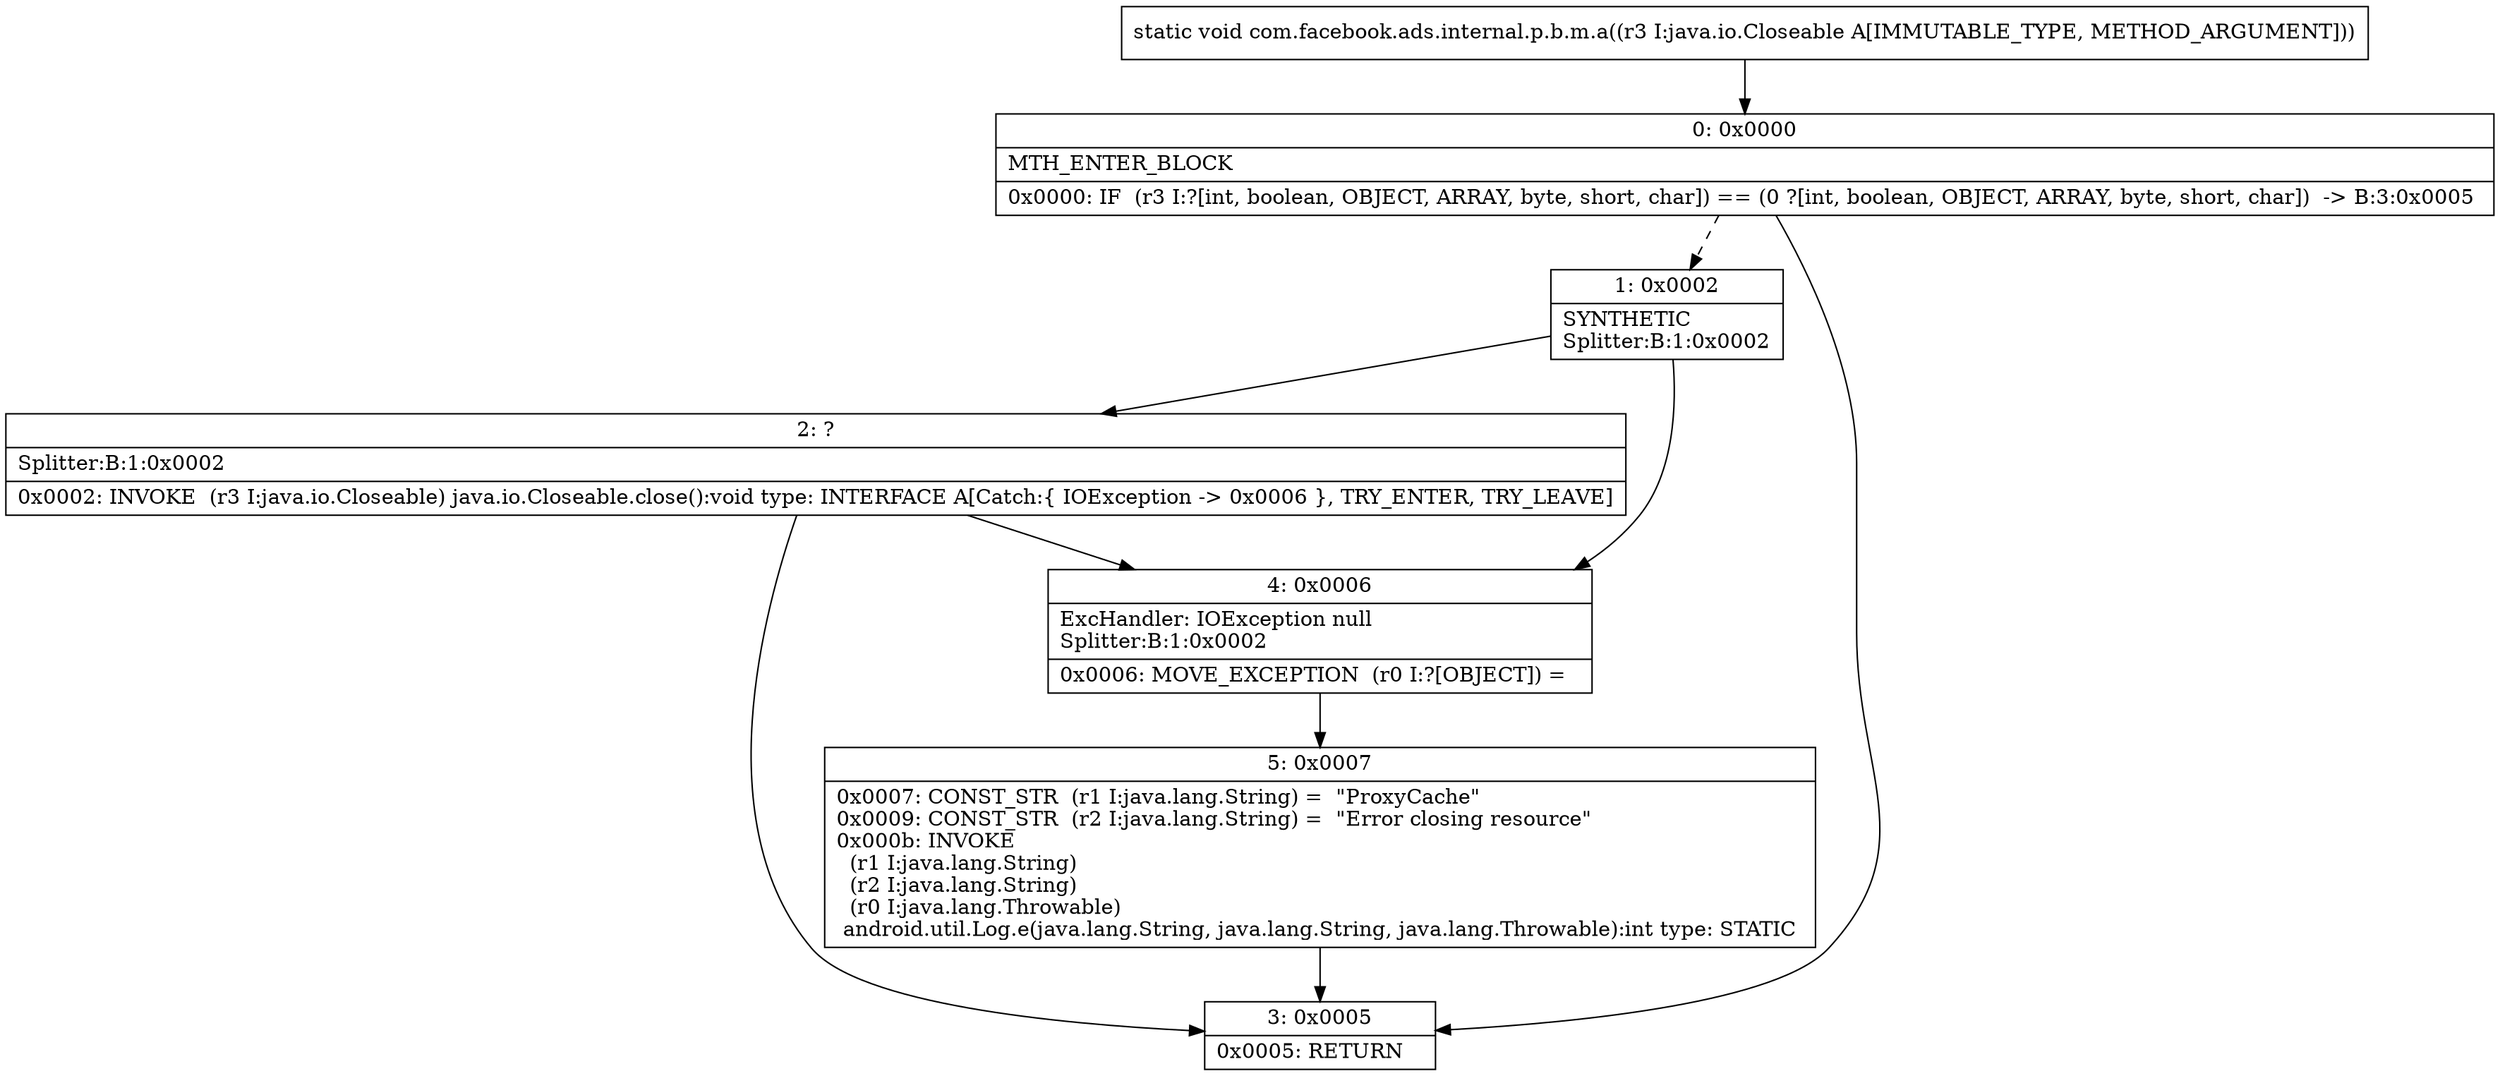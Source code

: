 digraph "CFG forcom.facebook.ads.internal.p.b.m.a(Ljava\/io\/Closeable;)V" {
Node_0 [shape=record,label="{0\:\ 0x0000|MTH_ENTER_BLOCK\l|0x0000: IF  (r3 I:?[int, boolean, OBJECT, ARRAY, byte, short, char]) == (0 ?[int, boolean, OBJECT, ARRAY, byte, short, char])  \-\> B:3:0x0005 \l}"];
Node_1 [shape=record,label="{1\:\ 0x0002|SYNTHETIC\lSplitter:B:1:0x0002\l}"];
Node_2 [shape=record,label="{2\:\ ?|Splitter:B:1:0x0002\l|0x0002: INVOKE  (r3 I:java.io.Closeable) java.io.Closeable.close():void type: INTERFACE A[Catch:\{ IOException \-\> 0x0006 \}, TRY_ENTER, TRY_LEAVE]\l}"];
Node_3 [shape=record,label="{3\:\ 0x0005|0x0005: RETURN   \l}"];
Node_4 [shape=record,label="{4\:\ 0x0006|ExcHandler: IOException null\lSplitter:B:1:0x0002\l|0x0006: MOVE_EXCEPTION  (r0 I:?[OBJECT]) =  \l}"];
Node_5 [shape=record,label="{5\:\ 0x0007|0x0007: CONST_STR  (r1 I:java.lang.String) =  \"ProxyCache\" \l0x0009: CONST_STR  (r2 I:java.lang.String) =  \"Error closing resource\" \l0x000b: INVOKE  \l  (r1 I:java.lang.String)\l  (r2 I:java.lang.String)\l  (r0 I:java.lang.Throwable)\l android.util.Log.e(java.lang.String, java.lang.String, java.lang.Throwable):int type: STATIC \l}"];
MethodNode[shape=record,label="{static void com.facebook.ads.internal.p.b.m.a((r3 I:java.io.Closeable A[IMMUTABLE_TYPE, METHOD_ARGUMENT])) }"];
MethodNode -> Node_0;
Node_0 -> Node_1[style=dashed];
Node_0 -> Node_3;
Node_1 -> Node_2;
Node_1 -> Node_4;
Node_2 -> Node_3;
Node_2 -> Node_4;
Node_4 -> Node_5;
Node_5 -> Node_3;
}

